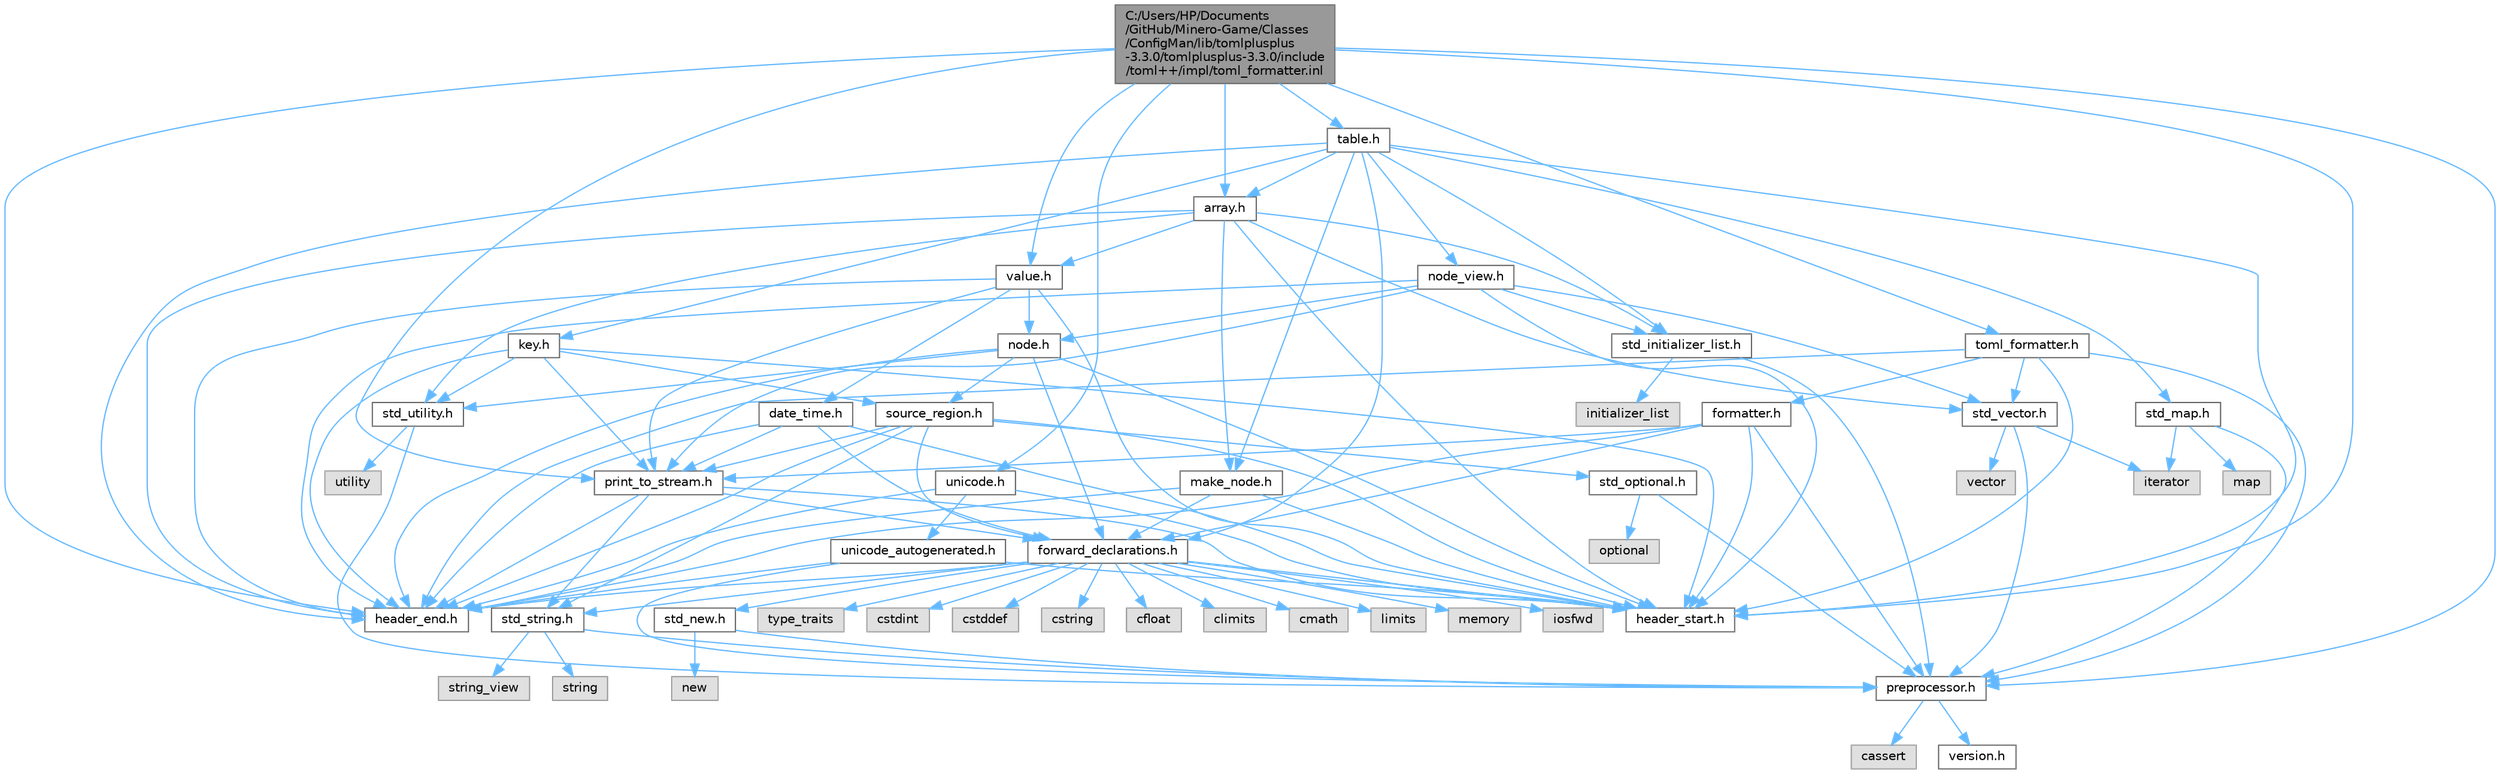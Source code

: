 digraph "C:/Users/HP/Documents/GitHub/Minero-Game/Classes/ConfigMan/lib/tomlplusplus-3.3.0/tomlplusplus-3.3.0/include/toml++/impl/toml_formatter.inl"
{
 // LATEX_PDF_SIZE
  bgcolor="transparent";
  edge [fontname=Helvetica,fontsize=10,labelfontname=Helvetica,labelfontsize=10];
  node [fontname=Helvetica,fontsize=10,shape=box,height=0.2,width=0.4];
  Node1 [id="Node000001",label="C:/Users/HP/Documents\l/GitHub/Minero-Game/Classes\l/ConfigMan/lib/tomlplusplus\l-3.3.0/tomlplusplus-3.3.0/include\l/toml++/impl/toml_formatter.inl",height=0.2,width=0.4,color="gray40", fillcolor="grey60", style="filled", fontcolor="black",tooltip=" "];
  Node1 -> Node2 [id="edge225_Node000001_Node000002",color="steelblue1",style="solid",tooltip=" "];
  Node2 [id="Node000002",label="preprocessor.h",height=0.2,width=0.4,color="grey40", fillcolor="white", style="filled",URL="$preprocessor_8h.html",tooltip=" "];
  Node2 -> Node3 [id="edge226_Node000002_Node000003",color="steelblue1",style="solid",tooltip=" "];
  Node3 [id="Node000003",label="cassert",height=0.2,width=0.4,color="grey60", fillcolor="#E0E0E0", style="filled",tooltip=" "];
  Node2 -> Node4 [id="edge227_Node000002_Node000004",color="steelblue1",style="solid",tooltip=" "];
  Node4 [id="Node000004",label="version.h",height=0.2,width=0.4,color="grey40", fillcolor="white", style="filled",URL="$version_8h.html",tooltip=" "];
  Node1 -> Node5 [id="edge228_Node000001_Node000005",color="steelblue1",style="solid",tooltip=" "];
  Node5 [id="Node000005",label="toml_formatter.h",height=0.2,width=0.4,color="grey40", fillcolor="white", style="filled",URL="$toml__formatter_8h.html",tooltip=" "];
  Node5 -> Node2 [id="edge229_Node000005_Node000002",color="steelblue1",style="solid",tooltip=" "];
  Node5 -> Node6 [id="edge230_Node000005_Node000006",color="steelblue1",style="solid",tooltip=" "];
  Node6 [id="Node000006",label="std_vector.h",height=0.2,width=0.4,color="grey40", fillcolor="white", style="filled",URL="$std__vector_8h.html",tooltip=" "];
  Node6 -> Node2 [id="edge231_Node000006_Node000002",color="steelblue1",style="solid",tooltip=" "];
  Node6 -> Node7 [id="edge232_Node000006_Node000007",color="steelblue1",style="solid",tooltip=" "];
  Node7 [id="Node000007",label="vector",height=0.2,width=0.4,color="grey60", fillcolor="#E0E0E0", style="filled",tooltip=" "];
  Node6 -> Node8 [id="edge233_Node000006_Node000008",color="steelblue1",style="solid",tooltip=" "];
  Node8 [id="Node000008",label="iterator",height=0.2,width=0.4,color="grey60", fillcolor="#E0E0E0", style="filled",tooltip=" "];
  Node5 -> Node9 [id="edge234_Node000005_Node000009",color="steelblue1",style="solid",tooltip=" "];
  Node9 [id="Node000009",label="formatter.h",height=0.2,width=0.4,color="grey40", fillcolor="white", style="filled",URL="$_classes_2_config_man_2lib_2tomlplusplus-3_83_80_2tomlplusplus-3_83_80_2include_2toml_09_09_2impl_2formatter_8h.html",tooltip=" "];
  Node9 -> Node2 [id="edge235_Node000009_Node000002",color="steelblue1",style="solid",tooltip=" "];
  Node9 -> Node10 [id="edge236_Node000009_Node000010",color="steelblue1",style="solid",tooltip=" "];
  Node10 [id="Node000010",label="forward_declarations.h",height=0.2,width=0.4,color="grey40", fillcolor="white", style="filled",URL="$forward__declarations_8h.html",tooltip=" "];
  Node10 -> Node11 [id="edge237_Node000010_Node000011",color="steelblue1",style="solid",tooltip=" "];
  Node11 [id="Node000011",label="std_string.h",height=0.2,width=0.4,color="grey40", fillcolor="white", style="filled",URL="$std__string_8h.html",tooltip=" "];
  Node11 -> Node2 [id="edge238_Node000011_Node000002",color="steelblue1",style="solid",tooltip=" "];
  Node11 -> Node12 [id="edge239_Node000011_Node000012",color="steelblue1",style="solid",tooltip=" "];
  Node12 [id="Node000012",label="string_view",height=0.2,width=0.4,color="grey60", fillcolor="#E0E0E0", style="filled",tooltip=" "];
  Node11 -> Node13 [id="edge240_Node000011_Node000013",color="steelblue1",style="solid",tooltip=" "];
  Node13 [id="Node000013",label="string",height=0.2,width=0.4,color="grey60", fillcolor="#E0E0E0", style="filled",tooltip=" "];
  Node10 -> Node14 [id="edge241_Node000010_Node000014",color="steelblue1",style="solid",tooltip=" "];
  Node14 [id="Node000014",label="std_new.h",height=0.2,width=0.4,color="grey40", fillcolor="white", style="filled",URL="$std__new_8h.html",tooltip=" "];
  Node14 -> Node2 [id="edge242_Node000014_Node000002",color="steelblue1",style="solid",tooltip=" "];
  Node14 -> Node15 [id="edge243_Node000014_Node000015",color="steelblue1",style="solid",tooltip=" "];
  Node15 [id="Node000015",label="new",height=0.2,width=0.4,color="grey60", fillcolor="#E0E0E0", style="filled",tooltip=" "];
  Node10 -> Node16 [id="edge244_Node000010_Node000016",color="steelblue1",style="solid",tooltip=" "];
  Node16 [id="Node000016",label="cstdint",height=0.2,width=0.4,color="grey60", fillcolor="#E0E0E0", style="filled",tooltip=" "];
  Node10 -> Node17 [id="edge245_Node000010_Node000017",color="steelblue1",style="solid",tooltip=" "];
  Node17 [id="Node000017",label="cstddef",height=0.2,width=0.4,color="grey60", fillcolor="#E0E0E0", style="filled",tooltip=" "];
  Node10 -> Node18 [id="edge246_Node000010_Node000018",color="steelblue1",style="solid",tooltip=" "];
  Node18 [id="Node000018",label="cstring",height=0.2,width=0.4,color="grey60", fillcolor="#E0E0E0", style="filled",tooltip=" "];
  Node10 -> Node19 [id="edge247_Node000010_Node000019",color="steelblue1",style="solid",tooltip=" "];
  Node19 [id="Node000019",label="cfloat",height=0.2,width=0.4,color="grey60", fillcolor="#E0E0E0", style="filled",tooltip=" "];
  Node10 -> Node20 [id="edge248_Node000010_Node000020",color="steelblue1",style="solid",tooltip=" "];
  Node20 [id="Node000020",label="climits",height=0.2,width=0.4,color="grey60", fillcolor="#E0E0E0", style="filled",tooltip=" "];
  Node10 -> Node21 [id="edge249_Node000010_Node000021",color="steelblue1",style="solid",tooltip=" "];
  Node21 [id="Node000021",label="cmath",height=0.2,width=0.4,color="grey60", fillcolor="#E0E0E0", style="filled",tooltip=" "];
  Node10 -> Node22 [id="edge250_Node000010_Node000022",color="steelblue1",style="solid",tooltip=" "];
  Node22 [id="Node000022",label="limits",height=0.2,width=0.4,color="grey60", fillcolor="#E0E0E0", style="filled",tooltip=" "];
  Node10 -> Node23 [id="edge251_Node000010_Node000023",color="steelblue1",style="solid",tooltip=" "];
  Node23 [id="Node000023",label="memory",height=0.2,width=0.4,color="grey60", fillcolor="#E0E0E0", style="filled",tooltip=" "];
  Node10 -> Node24 [id="edge252_Node000010_Node000024",color="steelblue1",style="solid",tooltip=" "];
  Node24 [id="Node000024",label="iosfwd",height=0.2,width=0.4,color="grey60", fillcolor="#E0E0E0", style="filled",tooltip=" "];
  Node10 -> Node25 [id="edge253_Node000010_Node000025",color="steelblue1",style="solid",tooltip=" "];
  Node25 [id="Node000025",label="type_traits",height=0.2,width=0.4,color="grey60", fillcolor="#E0E0E0", style="filled",tooltip=" "];
  Node10 -> Node26 [id="edge254_Node000010_Node000026",color="steelblue1",style="solid",tooltip=" "];
  Node26 [id="Node000026",label="header_start.h",height=0.2,width=0.4,color="grey40", fillcolor="white", style="filled",URL="$header__start_8h.html",tooltip=" "];
  Node10 -> Node27 [id="edge255_Node000010_Node000027",color="steelblue1",style="solid",tooltip=" "];
  Node27 [id="Node000027",label="header_end.h",height=0.2,width=0.4,color="grey40", fillcolor="white", style="filled",URL="$header__end_8h.html",tooltip=" "];
  Node9 -> Node28 [id="edge256_Node000009_Node000028",color="steelblue1",style="solid",tooltip=" "];
  Node28 [id="Node000028",label="print_to_stream.h",height=0.2,width=0.4,color="grey40", fillcolor="white", style="filled",URL="$print__to__stream_8h.html",tooltip=" "];
  Node28 -> Node11 [id="edge257_Node000028_Node000011",color="steelblue1",style="solid",tooltip=" "];
  Node28 -> Node10 [id="edge258_Node000028_Node000010",color="steelblue1",style="solid",tooltip=" "];
  Node28 -> Node26 [id="edge259_Node000028_Node000026",color="steelblue1",style="solid",tooltip=" "];
  Node28 -> Node27 [id="edge260_Node000028_Node000027",color="steelblue1",style="solid",tooltip=" "];
  Node9 -> Node26 [id="edge261_Node000009_Node000026",color="steelblue1",style="solid",tooltip=" "];
  Node9 -> Node27 [id="edge262_Node000009_Node000027",color="steelblue1",style="solid",tooltip=" "];
  Node5 -> Node26 [id="edge263_Node000005_Node000026",color="steelblue1",style="solid",tooltip=" "];
  Node5 -> Node27 [id="edge264_Node000005_Node000027",color="steelblue1",style="solid",tooltip=" "];
  Node1 -> Node28 [id="edge265_Node000001_Node000028",color="steelblue1",style="solid",tooltip=" "];
  Node1 -> Node29 [id="edge266_Node000001_Node000029",color="steelblue1",style="solid",tooltip=" "];
  Node29 [id="Node000029",label="value.h",height=0.2,width=0.4,color="grey40", fillcolor="white", style="filled",URL="$value_8h.html",tooltip=" "];
  Node29 -> Node30 [id="edge267_Node000029_Node000030",color="steelblue1",style="solid",tooltip=" "];
  Node30 [id="Node000030",label="date_time.h",height=0.2,width=0.4,color="grey40", fillcolor="white", style="filled",URL="$date__time_8h.html",tooltip=" "];
  Node30 -> Node10 [id="edge268_Node000030_Node000010",color="steelblue1",style="solid",tooltip=" "];
  Node30 -> Node28 [id="edge269_Node000030_Node000028",color="steelblue1",style="solid",tooltip=" "];
  Node30 -> Node26 [id="edge270_Node000030_Node000026",color="steelblue1",style="solid",tooltip=" "];
  Node30 -> Node27 [id="edge271_Node000030_Node000027",color="steelblue1",style="solid",tooltip=" "];
  Node29 -> Node31 [id="edge272_Node000029_Node000031",color="steelblue1",style="solid",tooltip=" "];
  Node31 [id="Node000031",label="node.h",height=0.2,width=0.4,color="grey40", fillcolor="white", style="filled",URL="$node_8h.html",tooltip=" "];
  Node31 -> Node32 [id="edge273_Node000031_Node000032",color="steelblue1",style="solid",tooltip=" "];
  Node32 [id="Node000032",label="std_utility.h",height=0.2,width=0.4,color="grey40", fillcolor="white", style="filled",URL="$std__utility_8h.html",tooltip=" "];
  Node32 -> Node2 [id="edge274_Node000032_Node000002",color="steelblue1",style="solid",tooltip=" "];
  Node32 -> Node33 [id="edge275_Node000032_Node000033",color="steelblue1",style="solid",tooltip=" "];
  Node33 [id="Node000033",label="utility",height=0.2,width=0.4,color="grey60", fillcolor="#E0E0E0", style="filled",tooltip=" "];
  Node31 -> Node10 [id="edge276_Node000031_Node000010",color="steelblue1",style="solid",tooltip=" "];
  Node31 -> Node34 [id="edge277_Node000031_Node000034",color="steelblue1",style="solid",tooltip=" "];
  Node34 [id="Node000034",label="source_region.h",height=0.2,width=0.4,color="grey40", fillcolor="white", style="filled",URL="$source__region_8h.html",tooltip=" "];
  Node34 -> Node35 [id="edge278_Node000034_Node000035",color="steelblue1",style="solid",tooltip=" "];
  Node35 [id="Node000035",label="std_optional.h",height=0.2,width=0.4,color="grey40", fillcolor="white", style="filled",URL="$std__optional_8h.html",tooltip=" "];
  Node35 -> Node2 [id="edge279_Node000035_Node000002",color="steelblue1",style="solid",tooltip=" "];
  Node35 -> Node36 [id="edge280_Node000035_Node000036",color="steelblue1",style="solid",tooltip=" "];
  Node36 [id="Node000036",label="optional",height=0.2,width=0.4,color="grey60", fillcolor="#E0E0E0", style="filled",tooltip=" "];
  Node34 -> Node11 [id="edge281_Node000034_Node000011",color="steelblue1",style="solid",tooltip=" "];
  Node34 -> Node10 [id="edge282_Node000034_Node000010",color="steelblue1",style="solid",tooltip=" "];
  Node34 -> Node28 [id="edge283_Node000034_Node000028",color="steelblue1",style="solid",tooltip=" "];
  Node34 -> Node26 [id="edge284_Node000034_Node000026",color="steelblue1",style="solid",tooltip=" "];
  Node34 -> Node27 [id="edge285_Node000034_Node000027",color="steelblue1",style="solid",tooltip=" "];
  Node31 -> Node26 [id="edge286_Node000031_Node000026",color="steelblue1",style="solid",tooltip=" "];
  Node31 -> Node27 [id="edge287_Node000031_Node000027",color="steelblue1",style="solid",tooltip=" "];
  Node29 -> Node28 [id="edge288_Node000029_Node000028",color="steelblue1",style="solid",tooltip=" "];
  Node29 -> Node26 [id="edge289_Node000029_Node000026",color="steelblue1",style="solid",tooltip=" "];
  Node29 -> Node27 [id="edge290_Node000029_Node000027",color="steelblue1",style="solid",tooltip=" "];
  Node1 -> Node37 [id="edge291_Node000001_Node000037",color="steelblue1",style="solid",tooltip=" "];
  Node37 [id="Node000037",label="table.h",height=0.2,width=0.4,color="grey40", fillcolor="white", style="filled",URL="$table_8h.html",tooltip=" "];
  Node37 -> Node10 [id="edge292_Node000037_Node000010",color="steelblue1",style="solid",tooltip=" "];
  Node37 -> Node38 [id="edge293_Node000037_Node000038",color="steelblue1",style="solid",tooltip=" "];
  Node38 [id="Node000038",label="std_map.h",height=0.2,width=0.4,color="grey40", fillcolor="white", style="filled",URL="$std__map_8h.html",tooltip=" "];
  Node38 -> Node2 [id="edge294_Node000038_Node000002",color="steelblue1",style="solid",tooltip=" "];
  Node38 -> Node39 [id="edge295_Node000038_Node000039",color="steelblue1",style="solid",tooltip=" "];
  Node39 [id="Node000039",label="map",height=0.2,width=0.4,color="grey60", fillcolor="#E0E0E0", style="filled",tooltip=" "];
  Node38 -> Node8 [id="edge296_Node000038_Node000008",color="steelblue1",style="solid",tooltip=" "];
  Node37 -> Node40 [id="edge297_Node000037_Node000040",color="steelblue1",style="solid",tooltip=" "];
  Node40 [id="Node000040",label="std_initializer_list.h",height=0.2,width=0.4,color="grey40", fillcolor="white", style="filled",URL="$std__initializer__list_8h.html",tooltip=" "];
  Node40 -> Node2 [id="edge298_Node000040_Node000002",color="steelblue1",style="solid",tooltip=" "];
  Node40 -> Node41 [id="edge299_Node000040_Node000041",color="steelblue1",style="solid",tooltip=" "];
  Node41 [id="Node000041",label="initializer_list",height=0.2,width=0.4,color="grey60", fillcolor="#E0E0E0", style="filled",tooltip=" "];
  Node37 -> Node42 [id="edge300_Node000037_Node000042",color="steelblue1",style="solid",tooltip=" "];
  Node42 [id="Node000042",label="array.h",height=0.2,width=0.4,color="grey40", fillcolor="white", style="filled",URL="$array_8h.html",tooltip=" "];
  Node42 -> Node32 [id="edge301_Node000042_Node000032",color="steelblue1",style="solid",tooltip=" "];
  Node42 -> Node6 [id="edge302_Node000042_Node000006",color="steelblue1",style="solid",tooltip=" "];
  Node42 -> Node40 [id="edge303_Node000042_Node000040",color="steelblue1",style="solid",tooltip=" "];
  Node42 -> Node29 [id="edge304_Node000042_Node000029",color="steelblue1",style="solid",tooltip=" "];
  Node42 -> Node43 [id="edge305_Node000042_Node000043",color="steelblue1",style="solid",tooltip=" "];
  Node43 [id="Node000043",label="make_node.h",height=0.2,width=0.4,color="grey40", fillcolor="white", style="filled",URL="$make__node_8h.html",tooltip=" "];
  Node43 -> Node10 [id="edge306_Node000043_Node000010",color="steelblue1",style="solid",tooltip=" "];
  Node43 -> Node26 [id="edge307_Node000043_Node000026",color="steelblue1",style="solid",tooltip=" "];
  Node43 -> Node27 [id="edge308_Node000043_Node000027",color="steelblue1",style="solid",tooltip=" "];
  Node42 -> Node26 [id="edge309_Node000042_Node000026",color="steelblue1",style="solid",tooltip=" "];
  Node42 -> Node27 [id="edge310_Node000042_Node000027",color="steelblue1",style="solid",tooltip=" "];
  Node37 -> Node43 [id="edge311_Node000037_Node000043",color="steelblue1",style="solid",tooltip=" "];
  Node37 -> Node44 [id="edge312_Node000037_Node000044",color="steelblue1",style="solid",tooltip=" "];
  Node44 [id="Node000044",label="node_view.h",height=0.2,width=0.4,color="grey40", fillcolor="white", style="filled",URL="$node__view_8h.html",tooltip=" "];
  Node44 -> Node6 [id="edge313_Node000044_Node000006",color="steelblue1",style="solid",tooltip=" "];
  Node44 -> Node40 [id="edge314_Node000044_Node000040",color="steelblue1",style="solid",tooltip=" "];
  Node44 -> Node28 [id="edge315_Node000044_Node000028",color="steelblue1",style="solid",tooltip=" "];
  Node44 -> Node31 [id="edge316_Node000044_Node000031",color="steelblue1",style="solid",tooltip=" "];
  Node44 -> Node26 [id="edge317_Node000044_Node000026",color="steelblue1",style="solid",tooltip=" "];
  Node44 -> Node27 [id="edge318_Node000044_Node000027",color="steelblue1",style="solid",tooltip=" "];
  Node37 -> Node45 [id="edge319_Node000037_Node000045",color="steelblue1",style="solid",tooltip=" "];
  Node45 [id="Node000045",label="key.h",height=0.2,width=0.4,color="grey40", fillcolor="white", style="filled",URL="$key_8h.html",tooltip=" "];
  Node45 -> Node34 [id="edge320_Node000045_Node000034",color="steelblue1",style="solid",tooltip=" "];
  Node45 -> Node32 [id="edge321_Node000045_Node000032",color="steelblue1",style="solid",tooltip=" "];
  Node45 -> Node28 [id="edge322_Node000045_Node000028",color="steelblue1",style="solid",tooltip=" "];
  Node45 -> Node26 [id="edge323_Node000045_Node000026",color="steelblue1",style="solid",tooltip=" "];
  Node45 -> Node27 [id="edge324_Node000045_Node000027",color="steelblue1",style="solid",tooltip=" "];
  Node37 -> Node26 [id="edge325_Node000037_Node000026",color="steelblue1",style="solid",tooltip=" "];
  Node37 -> Node27 [id="edge326_Node000037_Node000027",color="steelblue1",style="solid",tooltip=" "];
  Node1 -> Node42 [id="edge327_Node000001_Node000042",color="steelblue1",style="solid",tooltip=" "];
  Node1 -> Node46 [id="edge328_Node000001_Node000046",color="steelblue1",style="solid",tooltip=" "];
  Node46 [id="Node000046",label="unicode.h",height=0.2,width=0.4,color="grey40", fillcolor="white", style="filled",URL="$unicode_8h.html",tooltip=" "];
  Node46 -> Node47 [id="edge329_Node000046_Node000047",color="steelblue1",style="solid",tooltip=" "];
  Node47 [id="Node000047",label="unicode_autogenerated.h",height=0.2,width=0.4,color="grey40", fillcolor="white", style="filled",URL="$unicode__autogenerated_8h.html",tooltip=" "];
  Node47 -> Node2 [id="edge330_Node000047_Node000002",color="steelblue1",style="solid",tooltip=" "];
  Node47 -> Node26 [id="edge331_Node000047_Node000026",color="steelblue1",style="solid",tooltip=" "];
  Node47 -> Node27 [id="edge332_Node000047_Node000027",color="steelblue1",style="solid",tooltip=" "];
  Node46 -> Node26 [id="edge333_Node000046_Node000026",color="steelblue1",style="solid",tooltip=" "];
  Node46 -> Node27 [id="edge334_Node000046_Node000027",color="steelblue1",style="solid",tooltip=" "];
  Node1 -> Node26 [id="edge335_Node000001_Node000026",color="steelblue1",style="solid",tooltip=" "];
  Node1 -> Node27 [id="edge336_Node000001_Node000027",color="steelblue1",style="solid",tooltip=" "];
}
